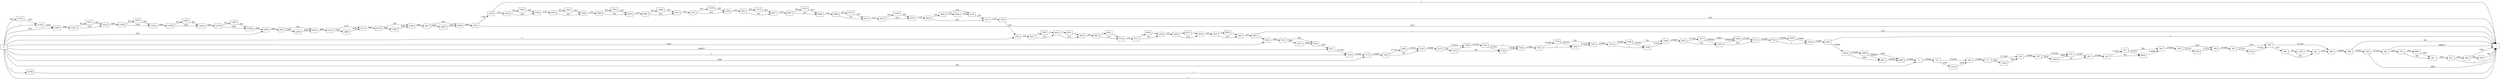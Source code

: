 digraph {
	graph [rankdir=LR]
	node [shape=rectangle]
	2 -> 141 [label=274668]
	141 -> 168 [label=271240]
	141 -> 11032 [label=3428]
	168 -> 171 [label=274668]
	171 -> 192 [label=271240]
	171 -> 11052 [label=3428]
	192 -> 207 [label=274668]
	207 -> 252 [label=271240]
	207 -> 11094 [label=3428]
	252 -> 285 [label=273903]
	285 -> 303 [label=274668]
	303 -> 321 [label=273903]
	303 -> 8654 [label=765]
	321 -> 345 [label=582]
	321 -> 8654 [label=273321]
	345 -> 363 [label=274668]
	363 -> 399 [label=1347]
	363 -> 8709 [label=273321]
	399 -> 402 [label=274668]
	402 -> 438 [label=1347]
	402 -> 8744 [label=273321]
	438 -> 440 [label=1347]
	438 -> 480 [label=273321]
	440 -> 461 [label=582]
	440 -> 11169 [label=765]
	461 -> 480 [label=1347]
	480 -> 498 [label=274668]
	498 -> 499 [label=273903]
	498 -> 1 [label=765]
	499 -> 1 [label=2663]
	499 -> 564 [label=271240]
	564 -> 1 [label=268817]
	564 -> 570 [label=2423]
	570 -> 591 [label=582]
	570 -> 8805 [label=1841]
	591 -> 632 [label=2423]
	632 -> 1 [label=1]
	632 -> 666 [label=2422]
	666 -> 1 [label=1840]
	666 -> 1982 [label=582]
	1982 -> 1 [label=582]
	1983 -> 2035 [label=8805]
	2035 -> 2056 [label=324]
	2035 -> 12847 [label=8481]
	2056 -> 2102 [label=8805]
	2102 -> 2123 [label=1147]
	2102 -> 12867 [label=7658]
	2123 -> 2159 [label=8805]
	2159 -> 2180 [label=324]
	2159 -> 12887 [label=8481]
	2180 -> 2267 [label=8805]
	2267 -> 2288 [label=324]
	2267 -> 12907 [label=8481]
	2288 -> 2305 [label=8805]
	2305 -> 1 [label=7657]
	2305 -> 2329 [label=1148]
	2329 -> 1 [label=1]
	2329 -> 2345 [label=1147]
	2345 -> 2366 [label=324]
	2345 -> 13007 [label=823]
	2366 -> 2369 [label=1147]
	2369 -> 2390 [label=324]
	2369 -> 13027 [label=823]
	2390 -> 2399 [label=1147]
	2399 -> 2424 [label=324]
	2399 -> 13051 [label=823]
	2424 -> 2483 [label=1147]
	2483 -> 2513 [label=324]
	2483 -> 13080 [label=823]
	2513 -> 2519 [label=1147]
	2519 -> 2540 [label=324]
	2519 -> 13100 [label=823]
	2540 -> 2591 [label=1147]
	2591 -> 2627 [label=324]
	2591 -> 13135 [label=823]
	2627 -> 2967 [label=1147]
	2967 -> 2988 [label=324]
	2967 -> 13155 [label=823]
	2988 -> 2989 [label=1147]
	2989 -> 3010 [label=324]
	2989 -> 13175 [label=823]
	3010 -> 3031 [label=1147]
	3031 -> 3052 [label=324]
	3031 -> 13195 [label=823]
	3052 -> 3064 [label=1147]
	3064 -> 3094 [label=324]
	3064 -> 3121 [label=823]
	3094 -> 3115 [label=200]
	3094 -> 5964 [label=124]
	3115 -> 3121 [label=324]
	3121 -> 3220 [label=1147]
	3220 -> 1 [label=823]
	3220 -> 3552 [label=324]
	3552 -> 3627 [label=325]
	3627 -> 3655 [label=324]
	3627 -> 5991 [label=1]
	3655 -> 3676 [label=324]
	3655 -> 6011 [label=1]
	3676 -> 3697 [label=325]
	3697 -> 3718 [label=324]
	3697 -> 6031 [label=1]
	3718 -> 3771 [label=325]
	3771 -> 3796 [label=324]
	3771 -> 6055 [label=1]
	3796 -> 3898 [label=325]
	3898 -> 3919 [label=324]
	3898 -> 6075 [label=1]
	3919 -> 3925 [label=325]
	3925 -> 3947 [label=324]
	3925 -> 6096 [label=1]
	3947 -> 3963 [label=325]
	3963 -> 1 [label=324]
	3963 -> 7005 [label=1]
	5964 -> 3115 [label=124]
	5991 -> 3655 [label=1]
	6011 -> 3676 [label=1]
	6031 -> 3718 [label=1]
	6055 -> 3796 [label=1]
	6075 -> 3919 [label=1]
	6096 -> 3947 [label=1]
	7005 -> 7031 [label=3429]
	7031 -> 7052 [label=766]
	7031 -> 13271 [label=2663]
	7052 -> 7071 [label=3429]
	7071 -> 7139 [label=272246]
	7139 -> 7173 [label=272247]
	7173 -> 7202 [label=274087]
	7202 -> 7223 [label=766]
	7202 -> 7685 [label=273321]
	7223 -> 7247 [label=274087]
	7247 -> 7275 [label=766]
	7247 -> 7288 [label=273321]
	7275 -> 7288 [label=1]
	7275 -> 7739 [label=765]
	7288 -> 7333 [label=273322]
	7333 -> 7354 [label=1]
	7333 -> 7739 [label=273321]
	7354 -> 7361 [label=274087]
	7361 -> 7402 [label=1]
	7361 -> 7754 [label=274086]
	7402 -> 7405 [label=273322]
	7405 -> 7414 [label=274087]
	7414 -> 7438 [label=1]
	7414 -> 7798 [label=274086]
	7438 -> 7448 [label=273322]
	7448 -> 7465 [label=274087]
	7465 -> 7477 [label=273322]
	7465 -> 7492 [label=765]
	7477 -> 7492 [label=270659]
	7477 -> 7496 [label=2663]
	7492 -> 7496 [label=270659]
	7492 -> 7513 [label=765]
	7496 -> 7513 [label=273322]
	7513 -> 7543 [label=274087]
	7543 -> 7564 [label=1]
	7543 -> 7828 [label=274086]
	7564 -> 7665 [label=274087]
	7665 -> 1 [label=1]
	7665 -> 8436 [label=274086]
	7685 -> 7223 [label=273321]
	7739 -> 7354 [label=274086]
	7754 -> 7402 [label=273321]
	7754 -> 7405 [label=765]
	7798 -> 7438 [label=273321]
	7798 -> 7448 [label=765]
	7828 -> 7564 [label=274086]
	8436 -> 8457 [label=1840]
	8436 -> 10804 [label=272246]
	8457 -> 8484 [label=270658]
	8484 -> 2 [label=274086]
	8654 -> 345 [label=274086]
	8709 -> 399 [label=273321]
	8744 -> 438 [label=273321]
	8805 -> 591 [label=1841]
	10786 -> 1 [label=1]
	10804 -> 8457 [label=268818]
	10804 -> 8484 [label=3428]
	11032 -> 168 [label=3428]
	11052 -> 192 [label=3428]
	11094 -> 285 [label=765]
	11094 -> 252 [label=2663]
	11169 -> 461 [label=765]
	11193 -> 11194 [label=7657]
	11194 -> 12085 [label=7658]
	12085 -> 12201 [label=8481]
	12201 -> 12222 [label=7658]
	12201 -> 12927 [label=823]
	12222 -> 12540 [label=8481]
	12540 -> 12561 [label=7658]
	12540 -> 12947 [label=823]
	12561 -> 12598 [label=8481]
	12598 -> 12619 [label=7658]
	12598 -> 12967 [label=823]
	12619 -> 12759 [label=8481]
	12759 -> 12780 [label=7658]
	12759 -> 12987 [label=823]
	12780 -> 1983 [label=8481]
	12847 -> 2056 [label=8481]
	12867 -> 2123 [label=7658]
	12887 -> 2180 [label=8481]
	12907 -> 2288 [label=8481]
	12927 -> 12222 [label=823]
	12947 -> 12561 [label=823]
	12967 -> 12619 [label=823]
	12987 -> 12780 [label=823]
	13007 -> 2366 [label=823]
	13027 -> 2390 [label=823]
	13051 -> 2424 [label=823]
	13080 -> 2513 [label=823]
	13100 -> 2540 [label=823]
	13135 -> 2627 [label=823]
	13155 -> 2988 [label=823]
	13175 -> 3010 [label=823]
	13195 -> 3052 [label=823]
	13271 -> 7052 [label=2663]
	0 -> 2 [label=582]
	0 -> 1983 [label=324]
	0 -> 3552 [label=1]
	0 -> 7173 [label=1840]
	0 -> 7139 [label=1]
	0 -> 7005 [label=3428]
	0 -> 12085 [label=823]
	0 -> 11194 [label=1]
	0 -> 7071 [label=268817]
	0 -> 1 [label=1]
	0 -> 10786 [label=1]
	0 -> 11193 [label=7657]
}
